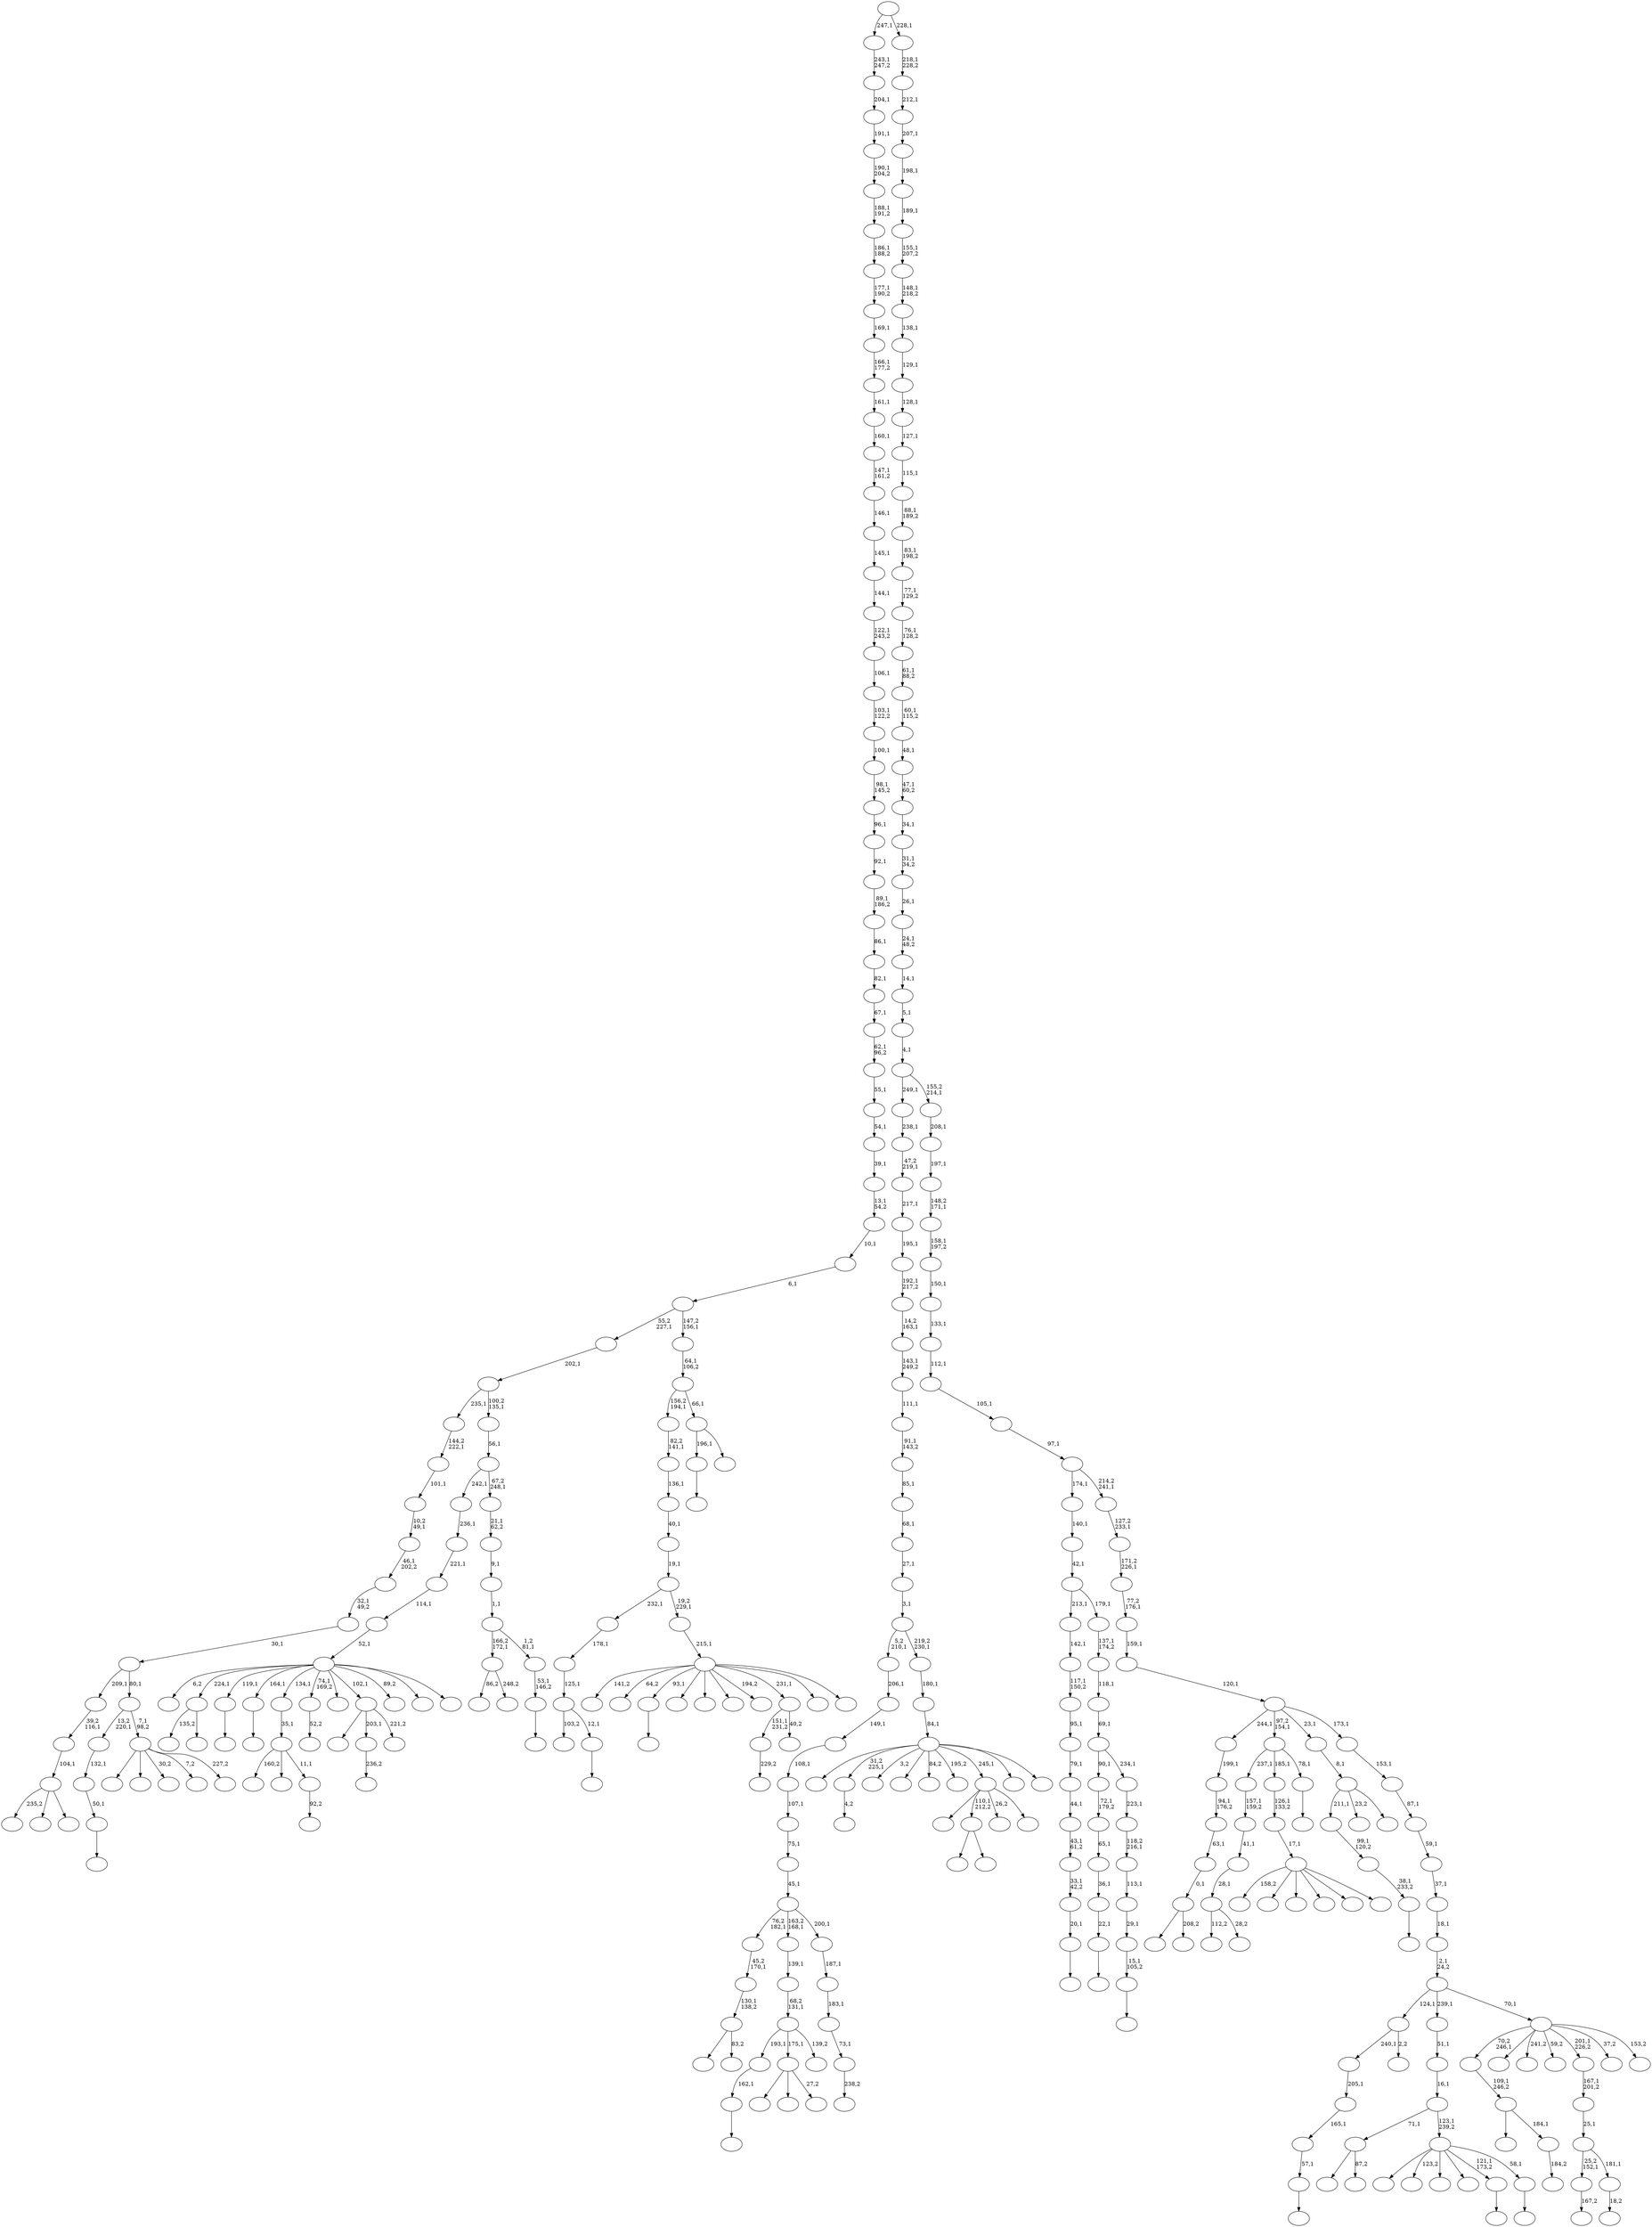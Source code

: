 digraph T {
	350 [label=""]
	349 [label=""]
	348 [label=""]
	347 [label=""]
	346 [label=""]
	345 [label=""]
	344 [label=""]
	343 [label=""]
	342 [label=""]
	341 [label=""]
	340 [label=""]
	339 [label=""]
	338 [label=""]
	337 [label=""]
	336 [label=""]
	335 [label=""]
	334 [label=""]
	333 [label=""]
	332 [label=""]
	331 [label=""]
	330 [label=""]
	329 [label=""]
	328 [label=""]
	327 [label=""]
	326 [label=""]
	325 [label=""]
	324 [label=""]
	323 [label=""]
	322 [label=""]
	321 [label=""]
	320 [label=""]
	319 [label=""]
	318 [label=""]
	317 [label=""]
	316 [label=""]
	315 [label=""]
	314 [label=""]
	313 [label=""]
	312 [label=""]
	311 [label=""]
	310 [label=""]
	309 [label=""]
	308 [label=""]
	307 [label=""]
	306 [label=""]
	305 [label=""]
	304 [label=""]
	303 [label=""]
	302 [label=""]
	301 [label=""]
	300 [label=""]
	299 [label=""]
	298 [label=""]
	297 [label=""]
	296 [label=""]
	295 [label=""]
	294 [label=""]
	293 [label=""]
	292 [label=""]
	291 [label=""]
	290 [label=""]
	289 [label=""]
	288 [label=""]
	287 [label=""]
	286 [label=""]
	285 [label=""]
	284 [label=""]
	283 [label=""]
	282 [label=""]
	281 [label=""]
	280 [label=""]
	279 [label=""]
	278 [label=""]
	277 [label=""]
	276 [label=""]
	275 [label=""]
	274 [label=""]
	273 [label=""]
	272 [label=""]
	271 [label=""]
	270 [label=""]
	269 [label=""]
	268 [label=""]
	267 [label=""]
	266 [label=""]
	265 [label=""]
	264 [label=""]
	263 [label=""]
	262 [label=""]
	261 [label=""]
	260 [label=""]
	259 [label=""]
	258 [label=""]
	257 [label=""]
	256 [label=""]
	255 [label=""]
	254 [label=""]
	253 [label=""]
	252 [label=""]
	251 [label=""]
	250 [label=""]
	249 [label=""]
	248 [label=""]
	247 [label=""]
	246 [label=""]
	245 [label=""]
	244 [label=""]
	243 [label=""]
	242 [label=""]
	241 [label=""]
	240 [label=""]
	239 [label=""]
	238 [label=""]
	237 [label=""]
	236 [label=""]
	235 [label=""]
	234 [label=""]
	233 [label=""]
	232 [label=""]
	231 [label=""]
	230 [label=""]
	229 [label=""]
	228 [label=""]
	227 [label=""]
	226 [label=""]
	225 [label=""]
	224 [label=""]
	223 [label=""]
	222 [label=""]
	221 [label=""]
	220 [label=""]
	219 [label=""]
	218 [label=""]
	217 [label=""]
	216 [label=""]
	215 [label=""]
	214 [label=""]
	213 [label=""]
	212 [label=""]
	211 [label=""]
	210 [label=""]
	209 [label=""]
	208 [label=""]
	207 [label=""]
	206 [label=""]
	205 [label=""]
	204 [label=""]
	203 [label=""]
	202 [label=""]
	201 [label=""]
	200 [label=""]
	199 [label=""]
	198 [label=""]
	197 [label=""]
	196 [label=""]
	195 [label=""]
	194 [label=""]
	193 [label=""]
	192 [label=""]
	191 [label=""]
	190 [label=""]
	189 [label=""]
	188 [label=""]
	187 [label=""]
	186 [label=""]
	185 [label=""]
	184 [label=""]
	183 [label=""]
	182 [label=""]
	181 [label=""]
	180 [label=""]
	179 [label=""]
	178 [label=""]
	177 [label=""]
	176 [label=""]
	175 [label=""]
	174 [label=""]
	173 [label=""]
	172 [label=""]
	171 [label=""]
	170 [label=""]
	169 [label=""]
	168 [label=""]
	167 [label=""]
	166 [label=""]
	165 [label=""]
	164 [label=""]
	163 [label=""]
	162 [label=""]
	161 [label=""]
	160 [label=""]
	159 [label=""]
	158 [label=""]
	157 [label=""]
	156 [label=""]
	155 [label=""]
	154 [label=""]
	153 [label=""]
	152 [label=""]
	151 [label=""]
	150 [label=""]
	149 [label=""]
	148 [label=""]
	147 [label=""]
	146 [label=""]
	145 [label=""]
	144 [label=""]
	143 [label=""]
	142 [label=""]
	141 [label=""]
	140 [label=""]
	139 [label=""]
	138 [label=""]
	137 [label=""]
	136 [label=""]
	135 [label=""]
	134 [label=""]
	133 [label=""]
	132 [label=""]
	131 [label=""]
	130 [label=""]
	129 [label=""]
	128 [label=""]
	127 [label=""]
	126 [label=""]
	125 [label=""]
	124 [label=""]
	123 [label=""]
	122 [label=""]
	121 [label=""]
	120 [label=""]
	119 [label=""]
	118 [label=""]
	117 [label=""]
	116 [label=""]
	115 [label=""]
	114 [label=""]
	113 [label=""]
	112 [label=""]
	111 [label=""]
	110 [label=""]
	109 [label=""]
	108 [label=""]
	107 [label=""]
	106 [label=""]
	105 [label=""]
	104 [label=""]
	103 [label=""]
	102 [label=""]
	101 [label=""]
	100 [label=""]
	99 [label=""]
	98 [label=""]
	97 [label=""]
	96 [label=""]
	95 [label=""]
	94 [label=""]
	93 [label=""]
	92 [label=""]
	91 [label=""]
	90 [label=""]
	89 [label=""]
	88 [label=""]
	87 [label=""]
	86 [label=""]
	85 [label=""]
	84 [label=""]
	83 [label=""]
	82 [label=""]
	81 [label=""]
	80 [label=""]
	79 [label=""]
	78 [label=""]
	77 [label=""]
	76 [label=""]
	75 [label=""]
	74 [label=""]
	73 [label=""]
	72 [label=""]
	71 [label=""]
	70 [label=""]
	69 [label=""]
	68 [label=""]
	67 [label=""]
	66 [label=""]
	65 [label=""]
	64 [label=""]
	63 [label=""]
	62 [label=""]
	61 [label=""]
	60 [label=""]
	59 [label=""]
	58 [label=""]
	57 [label=""]
	56 [label=""]
	55 [label=""]
	54 [label=""]
	53 [label=""]
	52 [label=""]
	51 [label=""]
	50 [label=""]
	49 [label=""]
	48 [label=""]
	47 [label=""]
	46 [label=""]
	45 [label=""]
	44 [label=""]
	43 [label=""]
	42 [label=""]
	41 [label=""]
	40 [label=""]
	39 [label=""]
	38 [label=""]
	37 [label=""]
	36 [label=""]
	35 [label=""]
	34 [label=""]
	33 [label=""]
	32 [label=""]
	31 [label=""]
	30 [label=""]
	29 [label=""]
	28 [label=""]
	27 [label=""]
	26 [label=""]
	25 [label=""]
	24 [label=""]
	23 [label=""]
	22 [label=""]
	21 [label=""]
	20 [label=""]
	19 [label=""]
	18 [label=""]
	17 [label=""]
	16 [label=""]
	15 [label=""]
	14 [label=""]
	13 [label=""]
	12 [label=""]
	11 [label=""]
	10 [label=""]
	9 [label=""]
	8 [label=""]
	7 [label=""]
	6 [label=""]
	5 [label=""]
	4 [label=""]
	3 [label=""]
	2 [label=""]
	1 [label=""]
	0 [label=""]
	346 -> 347 [label=""]
	345 -> 346 [label="162,1"]
	342 -> 343 [label="184,2"]
	341 -> 344 [label=""]
	341 -> 342 [label="184,1"]
	340 -> 341 [label="109,1\n246,2"]
	337 -> 338 [label=""]
	333 -> 334 [label=""]
	332 -> 333 [label="38,1\n233,2"]
	331 -> 332 [label="99,1\n120,2"]
	329 -> 335 [label="135,2"]
	329 -> 330 [label=""]
	324 -> 325 [label=""]
	321 -> 322 [label=""]
	320 -> 321 [label="20,1"]
	319 -> 320 [label="33,1\n42,2"]
	318 -> 319 [label="43,1\n61,2"]
	317 -> 318 [label="44,1"]
	316 -> 317 [label="79,1"]
	315 -> 316 [label="95,1"]
	314 -> 315 [label="117,1\n150,2"]
	313 -> 314 [label="142,1"]
	309 -> 348 [label="86,2"]
	309 -> 310 [label="248,2"]
	303 -> 304 [label="229,2"]
	301 -> 323 [label=""]
	301 -> 312 [label=""]
	301 -> 302 [label="27,2"]
	298 -> 305 [label="112,2"]
	298 -> 299 [label="28,2"]
	297 -> 298 [label="28,1"]
	296 -> 297 [label="41,1"]
	295 -> 296 [label="157,1\n159,2"]
	292 -> 293 [label=""]
	291 -> 292 [label="50,1"]
	290 -> 291 [label="132,1"]
	286 -> 287 [label=""]
	285 -> 286 [label="57,1"]
	284 -> 285 [label="165,1"]
	283 -> 284 [label="205,1"]
	281 -> 282 [label=""]
	278 -> 311 [label=""]
	278 -> 279 [label="208,2"]
	277 -> 278 [label="0,1"]
	276 -> 277 [label="63,1"]
	275 -> 276 [label="94,1\n176,2"]
	274 -> 275 [label="199,1"]
	271 -> 272 [label="167,2"]
	269 -> 273 [label=""]
	269 -> 270 [label=""]
	265 -> 266 [label=""]
	264 -> 280 [label="103,2"]
	264 -> 265 [label="12,1"]
	263 -> 264 [label="125,1"]
	262 -> 263 [label="178,1"]
	259 -> 260 [label="4,2"]
	257 -> 258 [label=""]
	256 -> 257 [label="22,1"]
	255 -> 256 [label="36,1"]
	254 -> 255 [label="65,1"]
	253 -> 254 [label="72,1\n179,2"]
	251 -> 252 [label=""]
	250 -> 251 [label="15,1\n105,2"]
	249 -> 250 [label="29,1"]
	248 -> 249 [label="113,1"]
	247 -> 248 [label="118,2\n216,1"]
	246 -> 247 [label="223,1"]
	245 -> 253 [label="90,1"]
	245 -> 246 [label="234,1"]
	244 -> 245 [label="69,1"]
	243 -> 244 [label="118,1"]
	242 -> 243 [label="137,1\n174,2"]
	241 -> 313 [label="213,1"]
	241 -> 242 [label="179,1"]
	240 -> 241 [label="42,1"]
	239 -> 240 [label="140,1"]
	236 -> 237 [label=""]
	228 -> 229 [label="92,2"]
	227 -> 339 [label="160,2"]
	227 -> 268 [label=""]
	227 -> 228 [label="11,1"]
	226 -> 227 [label="35,1"]
	220 -> 221 [label="52,2"]
	218 -> 225 [label=""]
	218 -> 219 [label="83,2"]
	217 -> 218 [label="130,1\n138,2"]
	216 -> 217 [label="45,2\n170,1"]
	210 -> 211 [label="236,2"]
	207 -> 303 [label="151,1\n231,2"]
	207 -> 208 [label="40,2"]
	203 -> 261 [label="235,2"]
	203 -> 223 [label=""]
	203 -> 204 [label=""]
	202 -> 203 [label="104,1"]
	201 -> 202 [label="39,2\n116,1"]
	199 -> 326 [label=""]
	199 -> 200 [label="87,2"]
	196 -> 327 [label="158,2"]
	196 -> 267 [label=""]
	196 -> 233 [label=""]
	196 -> 230 [label=""]
	196 -> 209 [label=""]
	196 -> 197 [label=""]
	195 -> 196 [label="17,1"]
	194 -> 195 [label="126,1\n133,2"]
	191 -> 192 [label=""]
	190 -> 295 [label="237,1"]
	190 -> 194 [label="185,1"]
	190 -> 191 [label="78,1"]
	187 -> 238 [label=""]
	187 -> 210 [label="203,1"]
	187 -> 188 [label="221,2"]
	184 -> 185 [label="18,2"]
	183 -> 271 [label="25,2\n152,1"]
	183 -> 184 [label="181,1"]
	182 -> 183 [label="25,1"]
	181 -> 182 [label="167,1\n201,2"]
	177 -> 345 [label="193,1"]
	177 -> 301 [label="175,1"]
	177 -> 178 [label="139,2"]
	176 -> 177 [label="68,2\n131,1"]
	175 -> 176 [label="139,1"]
	172 -> 300 [label=""]
	172 -> 289 [label=""]
	172 -> 193 [label="30,2"]
	172 -> 186 [label="7,2"]
	172 -> 173 [label="227,2"]
	171 -> 290 [label="13,2\n220,1"]
	171 -> 172 [label="7,1\n98,2"]
	170 -> 201 [label="209,1"]
	170 -> 171 [label="80,1"]
	169 -> 170 [label="30,1"]
	168 -> 169 [label="32,1\n49,2"]
	167 -> 168 [label="46,1\n202,2"]
	166 -> 167 [label="10,2\n49,1"]
	165 -> 166 [label="101,1"]
	164 -> 165 [label="144,2\n222,1"]
	162 -> 350 [label="6,2"]
	162 -> 329 [label="224,1"]
	162 -> 324 [label="119,1"]
	162 -> 236 [label="164,1"]
	162 -> 226 [label="134,1"]
	162 -> 220 [label="74,1\n169,2"]
	162 -> 205 [label=""]
	162 -> 187 [label="102,1"]
	162 -> 180 [label="89,2"]
	162 -> 179 [label=""]
	162 -> 163 [label=""]
	161 -> 162 [label="52,1"]
	160 -> 161 [label="114,1"]
	159 -> 160 [label="221,1"]
	158 -> 159 [label="236,1"]
	156 -> 157 [label="238,2"]
	155 -> 156 [label="73,1"]
	154 -> 155 [label="183,1"]
	153 -> 154 [label="187,1"]
	152 -> 216 [label="76,2\n182,1"]
	152 -> 175 [label="163,2\n168,1"]
	152 -> 153 [label="200,1"]
	151 -> 152 [label="45,1"]
	150 -> 151 [label="75,1"]
	149 -> 150 [label="107,1"]
	148 -> 149 [label="108,1"]
	147 -> 148 [label="149,1"]
	146 -> 147 [label="206,1"]
	143 -> 328 [label="141,2"]
	143 -> 294 [label="64,2"]
	143 -> 281 [label="93,1"]
	143 -> 232 [label=""]
	143 -> 214 [label=""]
	143 -> 213 [label=""]
	143 -> 212 [label="194,2"]
	143 -> 207 [label="231,1"]
	143 -> 189 [label=""]
	143 -> 144 [label=""]
	142 -> 143 [label="215,1"]
	141 -> 262 [label="232,1"]
	141 -> 142 [label="19,2\n229,1"]
	140 -> 141 [label="19,1"]
	139 -> 140 [label="40,1"]
	138 -> 139 [label="136,1"]
	137 -> 138 [label="82,2\n141,1"]
	135 -> 331 [label="211,1"]
	135 -> 231 [label="23,2"]
	135 -> 136 [label=""]
	134 -> 135 [label="8,1"]
	132 -> 349 [label=""]
	132 -> 269 [label="110,1\n212,2"]
	132 -> 198 [label="26,2"]
	132 -> 133 [label=""]
	130 -> 131 [label=""]
	129 -> 130 [label="53,1\n146,2"]
	128 -> 309 [label="166,2\n172,1"]
	128 -> 129 [label="1,2\n81,1"]
	127 -> 128 [label="1,1"]
	126 -> 127 [label="9,1"]
	125 -> 126 [label="21,1\n62,2"]
	124 -> 158 [label="242,1"]
	124 -> 125 [label="67,2\n248,1"]
	123 -> 124 [label="56,1"]
	122 -> 164 [label="235,1"]
	122 -> 123 [label="100,2\n135,1"]
	121 -> 122 [label="202,1"]
	118 -> 337 [label="196,1"]
	118 -> 119 [label=""]
	117 -> 137 [label="156,2\n194,1"]
	117 -> 118 [label="66,1"]
	116 -> 117 [label="64,1\n106,2"]
	115 -> 121 [label="55,2\n227,1"]
	115 -> 116 [label="147,2\n156,1"]
	114 -> 115 [label="6,1"]
	113 -> 114 [label="10,1"]
	112 -> 113 [label="13,1\n54,2"]
	111 -> 112 [label="39,1"]
	110 -> 111 [label="54,1"]
	109 -> 110 [label="55,1"]
	108 -> 109 [label="62,1\n96,2"]
	107 -> 108 [label="67,1"]
	106 -> 107 [label="82,1"]
	105 -> 106 [label="86,1"]
	104 -> 105 [label="89,1\n186,2"]
	103 -> 104 [label="92,1"]
	102 -> 103 [label="96,1"]
	101 -> 102 [label="98,1\n145,2"]
	100 -> 101 [label="100,1"]
	99 -> 100 [label="103,1\n122,2"]
	98 -> 99 [label="106,1"]
	97 -> 98 [label="122,1\n243,2"]
	96 -> 97 [label="144,1"]
	95 -> 96 [label="145,1"]
	94 -> 95 [label="146,1"]
	93 -> 94 [label="147,1\n161,2"]
	92 -> 93 [label="160,1"]
	91 -> 92 [label="161,1"]
	90 -> 91 [label="166,1\n177,2"]
	89 -> 90 [label="169,1"]
	88 -> 89 [label="177,1\n190,2"]
	87 -> 88 [label="186,1\n188,2"]
	86 -> 87 [label="188,1\n191,2"]
	85 -> 86 [label="190,1\n204,2"]
	84 -> 85 [label="191,1"]
	83 -> 84 [label="204,1"]
	82 -> 83 [label="243,1\n247,2"]
	80 -> 283 [label="240,1"]
	80 -> 81 [label="2,2"]
	78 -> 79 [label=""]
	76 -> 306 [label=""]
	76 -> 259 [label="31,2\n225,1"]
	76 -> 234 [label="3,2"]
	76 -> 224 [label=""]
	76 -> 215 [label="84,2"]
	76 -> 145 [label="195,2"]
	76 -> 132 [label="245,1"]
	76 -> 120 [label=""]
	76 -> 77 [label=""]
	75 -> 76 [label="84,1"]
	74 -> 75 [label="180,1"]
	73 -> 146 [label="5,2\n210,1"]
	73 -> 74 [label="219,2\n230,1"]
	72 -> 73 [label="3,1"]
	71 -> 72 [label="27,1"]
	70 -> 71 [label="68,1"]
	69 -> 70 [label="85,1"]
	68 -> 69 [label="91,1\n143,2"]
	67 -> 68 [label="111,1"]
	66 -> 67 [label="143,1\n249,2"]
	65 -> 66 [label="14,2\n163,1"]
	64 -> 65 [label="192,1\n217,2"]
	63 -> 64 [label="195,1"]
	62 -> 63 [label="217,1"]
	61 -> 62 [label="47,2\n219,1"]
	60 -> 61 [label="238,1"]
	58 -> 59 [label=""]
	57 -> 308 [label=""]
	57 -> 307 [label="123,2"]
	57 -> 235 [label=""]
	57 -> 206 [label=""]
	57 -> 78 [label="121,1\n173,2"]
	57 -> 58 [label="58,1"]
	56 -> 199 [label="71,1"]
	56 -> 57 [label="123,1\n239,2"]
	55 -> 56 [label="16,1"]
	54 -> 55 [label="51,1"]
	52 -> 340 [label="70,2\n246,1"]
	52 -> 336 [label=""]
	52 -> 288 [label="241,2"]
	52 -> 222 [label="59,2"]
	52 -> 181 [label="201,1\n226,2"]
	52 -> 174 [label="37,2"]
	52 -> 53 [label="153,2"]
	51 -> 80 [label="124,1"]
	51 -> 54 [label="239,1"]
	51 -> 52 [label="70,1"]
	50 -> 51 [label="2,1\n24,2"]
	49 -> 50 [label="18,1"]
	48 -> 49 [label="37,1"]
	47 -> 48 [label="59,1"]
	46 -> 47 [label="87,1"]
	45 -> 46 [label="153,1"]
	44 -> 274 [label="244,1"]
	44 -> 190 [label="97,2\n154,1"]
	44 -> 134 [label="23,1"]
	44 -> 45 [label="173,1"]
	43 -> 44 [label="120,1"]
	42 -> 43 [label="159,1"]
	41 -> 42 [label="77,2\n176,1"]
	40 -> 41 [label="171,2\n226,1"]
	39 -> 40 [label="127,2\n233,1"]
	38 -> 239 [label="174,1"]
	38 -> 39 [label="214,2\n241,1"]
	37 -> 38 [label="97,1"]
	36 -> 37 [label="105,1"]
	35 -> 36 [label="112,1"]
	34 -> 35 [label="133,1"]
	33 -> 34 [label="150,1"]
	32 -> 33 [label="158,1\n197,2"]
	31 -> 32 [label="148,2\n171,1"]
	30 -> 31 [label="197,1"]
	29 -> 30 [label="208,1"]
	28 -> 60 [label="249,1"]
	28 -> 29 [label="155,2\n214,1"]
	27 -> 28 [label="4,1"]
	26 -> 27 [label="5,1"]
	25 -> 26 [label="14,1"]
	24 -> 25 [label="24,1\n48,2"]
	23 -> 24 [label="26,1"]
	22 -> 23 [label="31,1\n34,2"]
	21 -> 22 [label="34,1"]
	20 -> 21 [label="47,1\n60,2"]
	19 -> 20 [label="48,1"]
	18 -> 19 [label="60,1\n115,2"]
	17 -> 18 [label="61,1\n88,2"]
	16 -> 17 [label="76,1\n128,2"]
	15 -> 16 [label="77,1\n129,2"]
	14 -> 15 [label="83,1\n198,2"]
	13 -> 14 [label="88,1\n189,2"]
	12 -> 13 [label="115,1"]
	11 -> 12 [label="127,1"]
	10 -> 11 [label="128,1"]
	9 -> 10 [label="129,1"]
	8 -> 9 [label="138,1"]
	7 -> 8 [label="148,1\n218,2"]
	6 -> 7 [label="155,1\n207,2"]
	5 -> 6 [label="189,1"]
	4 -> 5 [label="198,1"]
	3 -> 4 [label="207,1"]
	2 -> 3 [label="212,1"]
	1 -> 2 [label="218,1\n228,2"]
	0 -> 82 [label="247,1"]
	0 -> 1 [label="228,1"]
}
